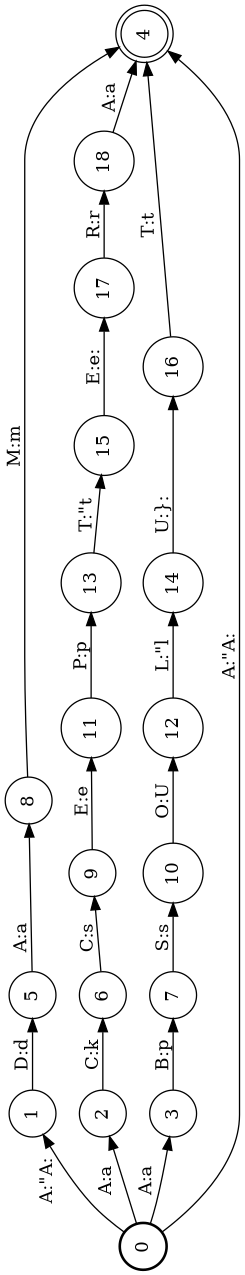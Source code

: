digraph FST {
rankdir = LR;
size = "8.5,11";
center = 1;
orientation = Landscape;
ranksep = "0.4";
nodesep = "0.25";
0 [label = "0", shape = circle, style = bold, fontsize = 14]
	0 -> 1 [label = "A:\"A:", fontsize = 14];
	0 -> 2 [label = "A:a", fontsize = 14];
	0 -> 3 [label = "A:a", fontsize = 14];
	0 -> 4 [label = "A:\"A:", fontsize = 14];
1 [label = "1", shape = circle, style = solid, fontsize = 14]
	1 -> 5 [label = "D:d", fontsize = 14];
2 [label = "2", shape = circle, style = solid, fontsize = 14]
	2 -> 6 [label = "C:k", fontsize = 14];
3 [label = "3", shape = circle, style = solid, fontsize = 14]
	3 -> 7 [label = "B:p", fontsize = 14];
4 [label = "4", shape = doublecircle, style = solid, fontsize = 14]
5 [label = "5", shape = circle, style = solid, fontsize = 14]
	5 -> 8 [label = "A:a", fontsize = 14];
6 [label = "6", shape = circle, style = solid, fontsize = 14]
	6 -> 9 [label = "C:s", fontsize = 14];
7 [label = "7", shape = circle, style = solid, fontsize = 14]
	7 -> 10 [label = "S:s", fontsize = 14];
8 [label = "8", shape = circle, style = solid, fontsize = 14]
	8 -> 4 [label = "M:m", fontsize = 14];
9 [label = "9", shape = circle, style = solid, fontsize = 14]
	9 -> 11 [label = "E:e", fontsize = 14];
10 [label = "10", shape = circle, style = solid, fontsize = 14]
	10 -> 12 [label = "O:U", fontsize = 14];
11 [label = "11", shape = circle, style = solid, fontsize = 14]
	11 -> 13 [label = "P:p", fontsize = 14];
12 [label = "12", shape = circle, style = solid, fontsize = 14]
	12 -> 14 [label = "L:\"l", fontsize = 14];
13 [label = "13", shape = circle, style = solid, fontsize = 14]
	13 -> 15 [label = "T:\"t", fontsize = 14];
14 [label = "14", shape = circle, style = solid, fontsize = 14]
	14 -> 16 [label = "U:}:", fontsize = 14];
15 [label = "15", shape = circle, style = solid, fontsize = 14]
	15 -> 17 [label = "E:e:", fontsize = 14];
16 [label = "16", shape = circle, style = solid, fontsize = 14]
	16 -> 4 [label = "T:t", fontsize = 14];
17 [label = "17", shape = circle, style = solid, fontsize = 14]
	17 -> 18 [label = "R:r", fontsize = 14];
18 [label = "18", shape = circle, style = solid, fontsize = 14]
	18 -> 4 [label = "A:a", fontsize = 14];
}
